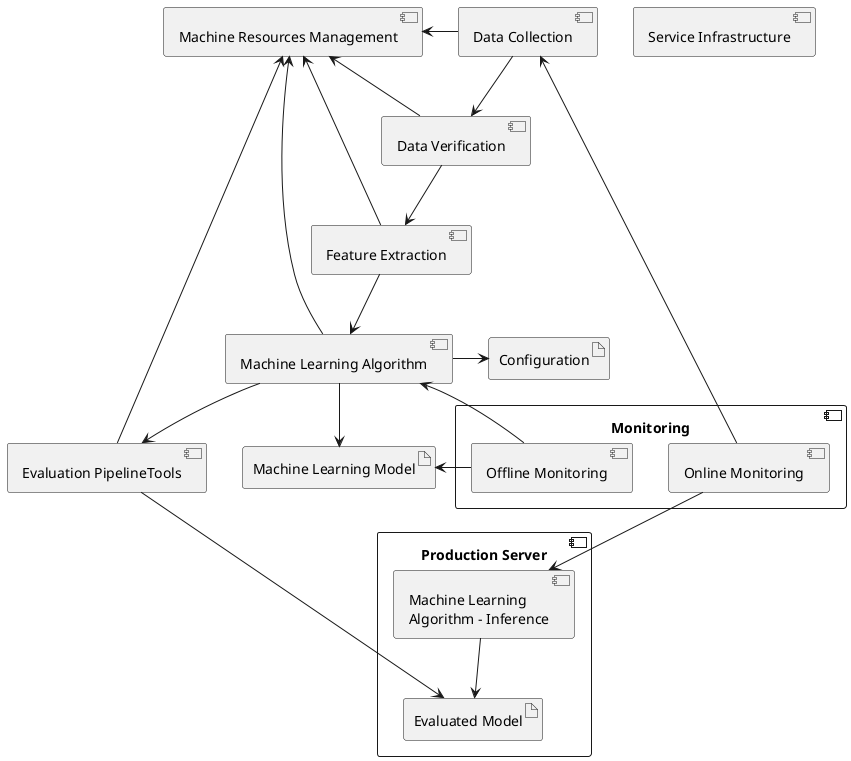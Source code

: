 @startuml

component "Data Collection" as datacoll
component "Feature Extraction" as fex
component "Monitoring" as monitoring {
  component "Online Monitoring" as online_monitor
  component "Offline Monitoring" as offline_monitor
}
component "Data Verification" as dataver
component "Machine Learning Algorithm" as mlalgo
artifact "Machine Learning Model" as mlmod

component "Evaluation PipelineTools" as evalpipe
artifact "Configuration" as config
component "Machine Resources Management" as mantools
' mterraform
component "Service Infrastructure" as infra

component "Production Server" as server {
  artifact "Evaluated Model" as evamod
  
  component "Machine Learning\nAlgorithm - Inference" as mlalgoi
}

datacoll -d-> dataver
dataver -d-> fex
fex -d-> mlalgo
mlalgo -d-> mlmod
mlalgo -d-> evalpipe
mlalgo -r-> config

evalpipe -d-> evamod

offline_monitor -u-> mlalgo
offline_monitor -u-> mlmod

mlalgoi --> evamod
online_monitor --> mlalgoi
online_monitor --> datacoll

' Monitoring
datacoll -l-> mantools
dataver -l-> mantools
fex -l-> mantools
mlalgo -l-> mantools
evalpipe -l-> mantools

@enduml
